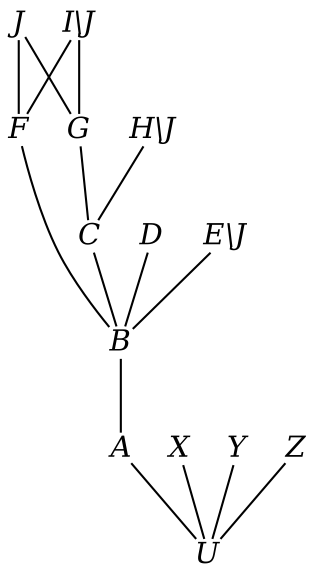 digraph BundleClosure__Taxonomy {
    rankdir = BT

    J [
        fontname = "Times-Italic",
        fontsize = 14,
        shape = plain,
        label = J
    ]

    G [
        fontname = "Times-Italic",
        fontsize = 14,
        shape = plain,
        label = G
    ]

    C [
        fontname = "Times-Italic",
        fontsize = 14,
        shape = plain,
        label = C
    ]

    D [
        fontname = "Times-Italic",
        fontsize = 14,
        shape = plain,
        label = D
    ]

    F [
        fontname = "Times-Italic",
        fontsize = 14,
        shape = plain,
        label = F
    ]

    B [
        fontname = "Times-Italic",
        fontsize = 14,
        shape = plain,
        label = B
    ]

    A [
        fontname = "Times-Italic",
        fontsize = 14,
        shape = plain,
        label = A
    ]

    X [
        fontname = "Times-Italic",
        fontsize = 14,
        shape = plain,
        label = X
    ]

    Y [
        fontname = "Times-Italic",
        fontsize = 14,
        shape = plain,
        label = Y
    ]

    Z [
        fontname = "Times-Italic",
        fontsize = 14,
        shape = plain,
        label = Z
    ]

    U [
        fontname = "Times-Italic",
        fontsize = 14,
        shape = plain,
        label = U
    ]

    "I\\J" [
        fontname = "Times-Italic",
        fontsize = 14,
        shape = plain,
        label = "I\\J"
    ]

    "H\\J" [
        fontname = "Times-Italic",
        fontsize = 14,
        shape = plain,
        label = "H\\J"
    ]

    "E\\J" [
        fontname = "Times-Italic",
        fontsize = 14,
        shape = plain,
        label = "E\\J"
    ]

    G -> J [
        arrowhead = none,
        fontsize = 8
    ]

    G -> "I\\J" [
        arrowhead = none,
        fontsize = 8
    ]

    C -> G [
        arrowhead = none,
        fontsize = 8
    ]

    C -> "H\\J" [
        arrowhead = none,
        fontsize = 8
    ]

    F -> J [
        arrowhead = none,
        fontsize = 8
    ]

    F -> "I\\J" [
        arrowhead = none,
        fontsize = 8
    ]

    B -> C [
        arrowhead = none,
        fontsize = 8
    ]

    B -> D [
        arrowhead = none,
        fontsize = 8
    ]

    B -> F [
        arrowhead = none,
        fontsize = 8
    ]

    B -> "E\\J" [
        arrowhead = none,
        fontsize = 8
    ]

    A -> B [
        arrowhead = none,
        fontsize = 8
    ]

    U -> A [
        arrowhead = none,
        fontsize = 8
    ]

    U -> X [
        arrowhead = none,
        fontsize = 8
    ]

    U -> Y [
        arrowhead = none,
        fontsize = 8
    ]

    U -> Z [
        arrowhead = none,
        fontsize = 8
    ]
}